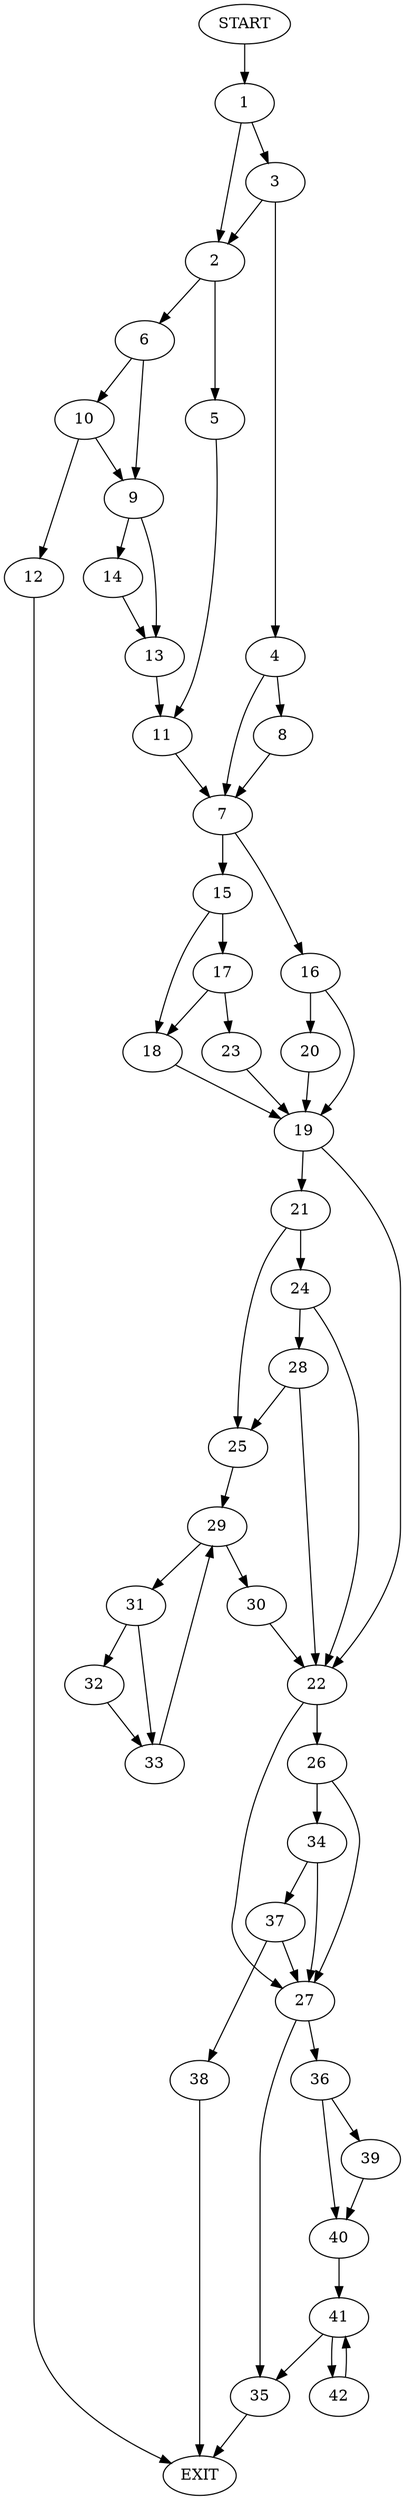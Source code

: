 digraph {
0 [label="START"]
43 [label="EXIT"]
0 -> 1
1 -> 2
1 -> 3
3 -> 2
3 -> 4
2 -> 5
2 -> 6
4 -> 7
4 -> 8
6 -> 9
6 -> 10
5 -> 11
11 -> 7
10 -> 12
10 -> 9
9 -> 13
9 -> 14
12 -> 43
14 -> 13
13 -> 11
7 -> 15
7 -> 16
8 -> 7
15 -> 17
15 -> 18
16 -> 19
16 -> 20
19 -> 21
19 -> 22
20 -> 19
17 -> 23
17 -> 18
18 -> 19
23 -> 19
21 -> 24
21 -> 25
22 -> 26
22 -> 27
24 -> 22
24 -> 28
25 -> 29
28 -> 22
28 -> 25
29 -> 30
29 -> 31
31 -> 32
31 -> 33
30 -> 22
33 -> 29
32 -> 33
26 -> 34
26 -> 27
27 -> 35
27 -> 36
34 -> 27
34 -> 37
37 -> 38
37 -> 27
38 -> 43
35 -> 43
36 -> 39
36 -> 40
40 -> 41
39 -> 40
41 -> 35
41 -> 42
42 -> 41
}
